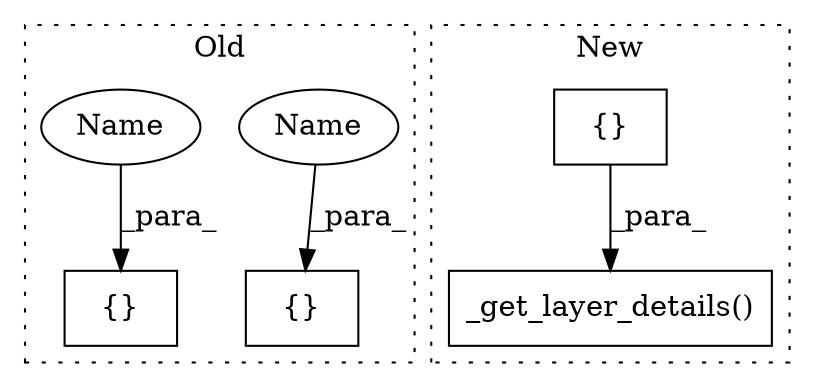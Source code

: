 digraph G {
subgraph cluster0 {
1 [label="{}" a="95" s="5233,5681" l="14,11" shape="box"];
4 [label="{}" a="95" s="5424,5667" l="18,14" shape="box"];
5 [label="Name" a="87" s="5233,5681" l="14,11" shape="ellipse"];
6 [label="Name" a="87" s="5424,5667" l="18,14" shape="ellipse"];
label = "Old";
style="dotted";
}
subgraph cluster1 {
2 [label="_get_layer_details()" a="75" s="5426,5707" l="24,1" shape="box"];
3 [label="{}" a="95" s="5474,5697" l="14,10" shape="box"];
label = "New";
style="dotted";
}
3 -> 2 [label="_para_"];
5 -> 1 [label="_para_"];
6 -> 4 [label="_para_"];
}